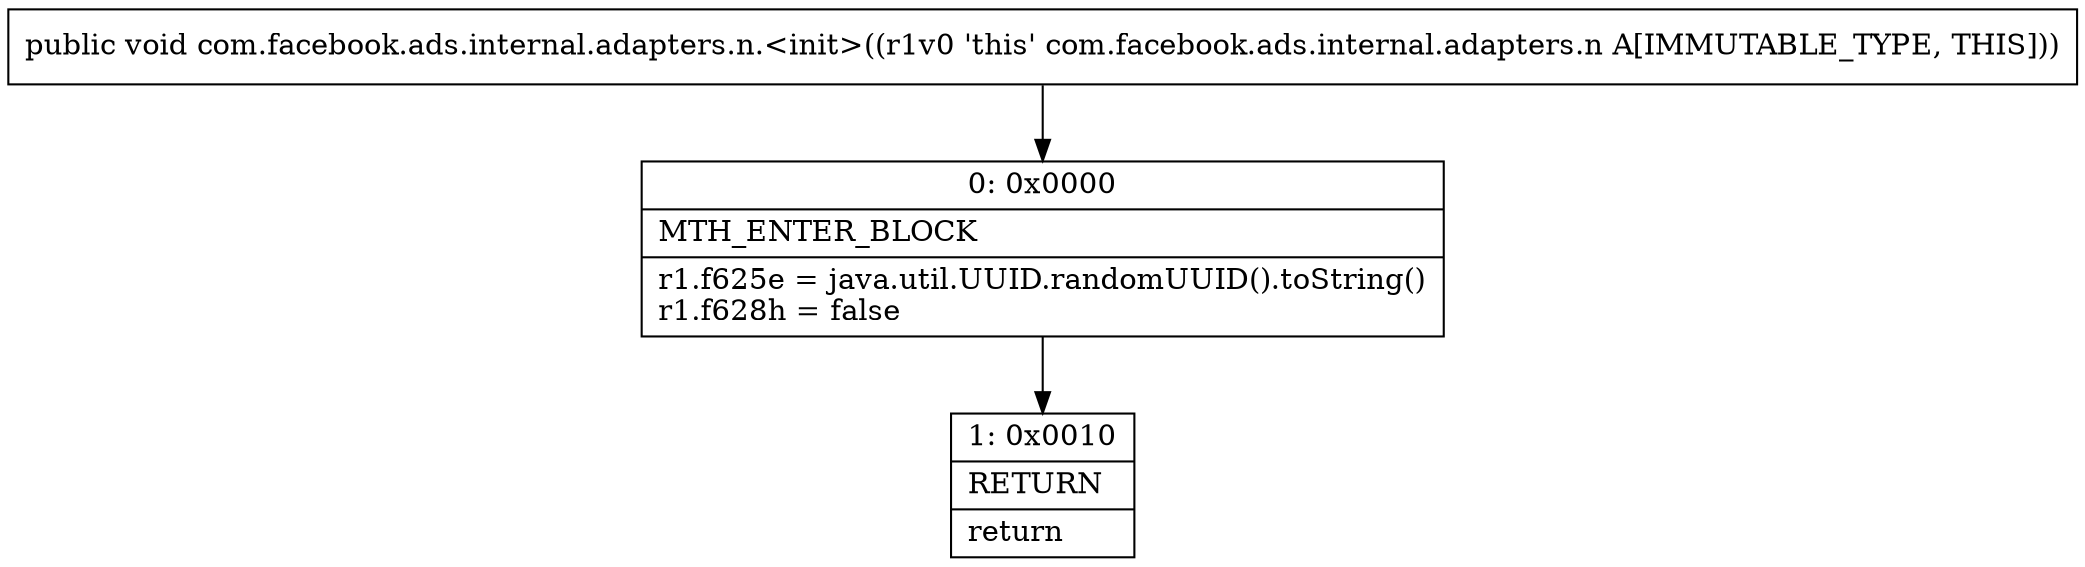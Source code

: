 digraph "CFG forcom.facebook.ads.internal.adapters.n.\<init\>()V" {
Node_0 [shape=record,label="{0\:\ 0x0000|MTH_ENTER_BLOCK\l|r1.f625e = java.util.UUID.randomUUID().toString()\lr1.f628h = false\l}"];
Node_1 [shape=record,label="{1\:\ 0x0010|RETURN\l|return\l}"];
MethodNode[shape=record,label="{public void com.facebook.ads.internal.adapters.n.\<init\>((r1v0 'this' com.facebook.ads.internal.adapters.n A[IMMUTABLE_TYPE, THIS])) }"];
MethodNode -> Node_0;
Node_0 -> Node_1;
}

